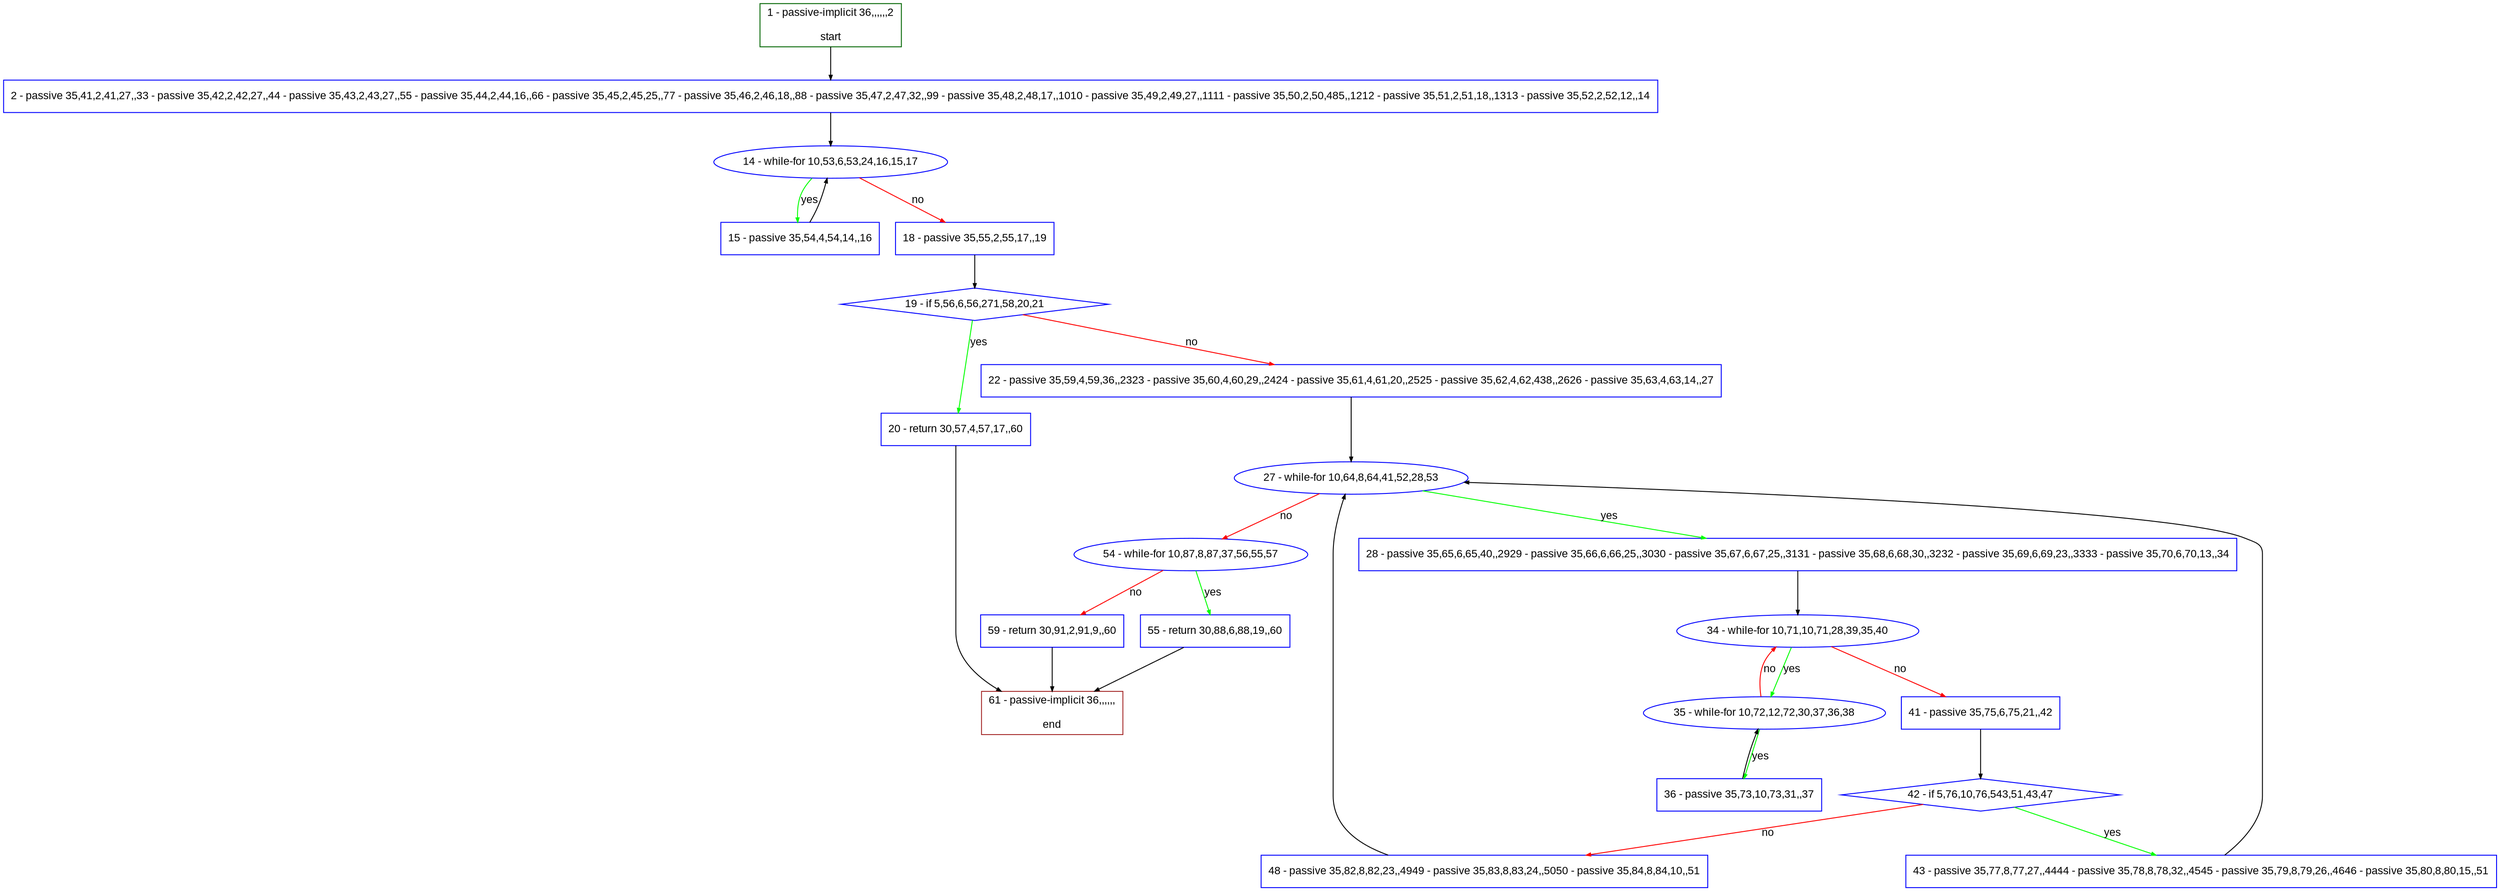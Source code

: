 digraph "" {
  graph [pack="true", label="", fontsize="12", packmode="clust", fontname="Arial", fillcolor="#FFFFCC", bgcolor="white", style="rounded,filled", compound="true"];
  node [node_initialized="no", label="", color="grey", fontsize="12", fillcolor="white", fontname="Arial", style="filled", shape="rectangle", compound="true", fixedsize="false"];
  edge [fontcolor="black", arrowhead="normal", arrowtail="none", arrowsize="0.5", ltail="", label="", color="black", fontsize="12", lhead="", fontname="Arial", dir="forward", compound="true"];
  __N1 [label="2 - passive 35,41,2,41,27,,33 - passive 35,42,2,42,27,,44 - passive 35,43,2,43,27,,55 - passive 35,44,2,44,16,,66 - passive 35,45,2,45,25,,77 - passive 35,46,2,46,18,,88 - passive 35,47,2,47,32,,99 - passive 35,48,2,48,17,,1010 - passive 35,49,2,49,27,,1111 - passive 35,50,2,50,485,,1212 - passive 35,51,2,51,18,,1313 - passive 35,52,2,52,12,,14", color="#0000ff", fillcolor="#ffffff", style="filled", shape="box"];
  __N2 [label="1 - passive-implicit 36,,,,,,2\n\nstart", color="#006400", fillcolor="#ffffff", style="filled", shape="box"];
  __N3 [label="14 - while-for 10,53,6,53,24,16,15,17", color="#0000ff", fillcolor="#ffffff", style="filled", shape="oval"];
  __N4 [label="15 - passive 35,54,4,54,14,,16", color="#0000ff", fillcolor="#ffffff", style="filled", shape="box"];
  __N5 [label="18 - passive 35,55,2,55,17,,19", color="#0000ff", fillcolor="#ffffff", style="filled", shape="box"];
  __N6 [label="19 - if 5,56,6,56,271,58,20,21", color="#0000ff", fillcolor="#ffffff", style="filled", shape="diamond"];
  __N7 [label="20 - return 30,57,4,57,17,,60", color="#0000ff", fillcolor="#ffffff", style="filled", shape="box"];
  __N8 [label="22 - passive 35,59,4,59,36,,2323 - passive 35,60,4,60,29,,2424 - passive 35,61,4,61,20,,2525 - passive 35,62,4,62,438,,2626 - passive 35,63,4,63,14,,27", color="#0000ff", fillcolor="#ffffff", style="filled", shape="box"];
  __N9 [label="61 - passive-implicit 36,,,,,,\n\nend", color="#a52a2a", fillcolor="#ffffff", style="filled", shape="box"];
  __N10 [label="27 - while-for 10,64,8,64,41,52,28,53", color="#0000ff", fillcolor="#ffffff", style="filled", shape="oval"];
  __N11 [label="28 - passive 35,65,6,65,40,,2929 - passive 35,66,6,66,25,,3030 - passive 35,67,6,67,25,,3131 - passive 35,68,6,68,30,,3232 - passive 35,69,6,69,23,,3333 - passive 35,70,6,70,13,,34", color="#0000ff", fillcolor="#ffffff", style="filled", shape="box"];
  __N12 [label="54 - while-for 10,87,8,87,37,56,55,57", color="#0000ff", fillcolor="#ffffff", style="filled", shape="oval"];
  __N13 [label="34 - while-for 10,71,10,71,28,39,35,40", color="#0000ff", fillcolor="#ffffff", style="filled", shape="oval"];
  __N14 [label="35 - while-for 10,72,12,72,30,37,36,38", color="#0000ff", fillcolor="#ffffff", style="filled", shape="oval"];
  __N15 [label="41 - passive 35,75,6,75,21,,42", color="#0000ff", fillcolor="#ffffff", style="filled", shape="box"];
  __N16 [label="36 - passive 35,73,10,73,31,,37", color="#0000ff", fillcolor="#ffffff", style="filled", shape="box"];
  __N17 [label="42 - if 5,76,10,76,543,51,43,47", color="#0000ff", fillcolor="#ffffff", style="filled", shape="diamond"];
  __N18 [label="43 - passive 35,77,8,77,27,,4444 - passive 35,78,8,78,32,,4545 - passive 35,79,8,79,26,,4646 - passive 35,80,8,80,15,,51", color="#0000ff", fillcolor="#ffffff", style="filled", shape="box"];
  __N19 [label="48 - passive 35,82,8,82,23,,4949 - passive 35,83,8,83,24,,5050 - passive 35,84,8,84,10,,51", color="#0000ff", fillcolor="#ffffff", style="filled", shape="box"];
  __N20 [label="55 - return 30,88,6,88,19,,60", color="#0000ff", fillcolor="#ffffff", style="filled", shape="box"];
  __N21 [label="59 - return 30,91,2,91,9,,60", color="#0000ff", fillcolor="#ffffff", style="filled", shape="box"];
  __N2 -> __N1 [arrowhead="normal", arrowtail="none", color="#000000", label="", dir="forward"];
  __N1 -> __N3 [arrowhead="normal", arrowtail="none", color="#000000", label="", dir="forward"];
  __N3 -> __N4 [arrowhead="normal", arrowtail="none", color="#00ff00", label="yes", dir="forward"];
  __N4 -> __N3 [arrowhead="normal", arrowtail="none", color="#000000", label="", dir="forward"];
  __N3 -> __N5 [arrowhead="normal", arrowtail="none", color="#ff0000", label="no", dir="forward"];
  __N5 -> __N6 [arrowhead="normal", arrowtail="none", color="#000000", label="", dir="forward"];
  __N6 -> __N7 [arrowhead="normal", arrowtail="none", color="#00ff00", label="yes", dir="forward"];
  __N6 -> __N8 [arrowhead="normal", arrowtail="none", color="#ff0000", label="no", dir="forward"];
  __N7 -> __N9 [arrowhead="normal", arrowtail="none", color="#000000", label="", dir="forward"];
  __N8 -> __N10 [arrowhead="normal", arrowtail="none", color="#000000", label="", dir="forward"];
  __N10 -> __N11 [arrowhead="normal", arrowtail="none", color="#00ff00", label="yes", dir="forward"];
  __N10 -> __N12 [arrowhead="normal", arrowtail="none", color="#ff0000", label="no", dir="forward"];
  __N11 -> __N13 [arrowhead="normal", arrowtail="none", color="#000000", label="", dir="forward"];
  __N13 -> __N14 [arrowhead="normal", arrowtail="none", color="#00ff00", label="yes", dir="forward"];
  __N14 -> __N13 [arrowhead="normal", arrowtail="none", color="#ff0000", label="no", dir="forward"];
  __N13 -> __N15 [arrowhead="normal", arrowtail="none", color="#ff0000", label="no", dir="forward"];
  __N14 -> __N16 [arrowhead="normal", arrowtail="none", color="#00ff00", label="yes", dir="forward"];
  __N16 -> __N14 [arrowhead="normal", arrowtail="none", color="#000000", label="", dir="forward"];
  __N15 -> __N17 [arrowhead="normal", arrowtail="none", color="#000000", label="", dir="forward"];
  __N17 -> __N18 [arrowhead="normal", arrowtail="none", color="#00ff00", label="yes", dir="forward"];
  __N17 -> __N19 [arrowhead="normal", arrowtail="none", color="#ff0000", label="no", dir="forward"];
  __N18 -> __N10 [arrowhead="normal", arrowtail="none", color="#000000", label="", dir="forward"];
  __N19 -> __N10 [arrowhead="normal", arrowtail="none", color="#000000", label="", dir="forward"];
  __N12 -> __N20 [arrowhead="normal", arrowtail="none", color="#00ff00", label="yes", dir="forward"];
  __N12 -> __N21 [arrowhead="normal", arrowtail="none", color="#ff0000", label="no", dir="forward"];
  __N20 -> __N9 [arrowhead="normal", arrowtail="none", color="#000000", label="", dir="forward"];
  __N21 -> __N9 [arrowhead="normal", arrowtail="none", color="#000000", label="", dir="forward"];
}
